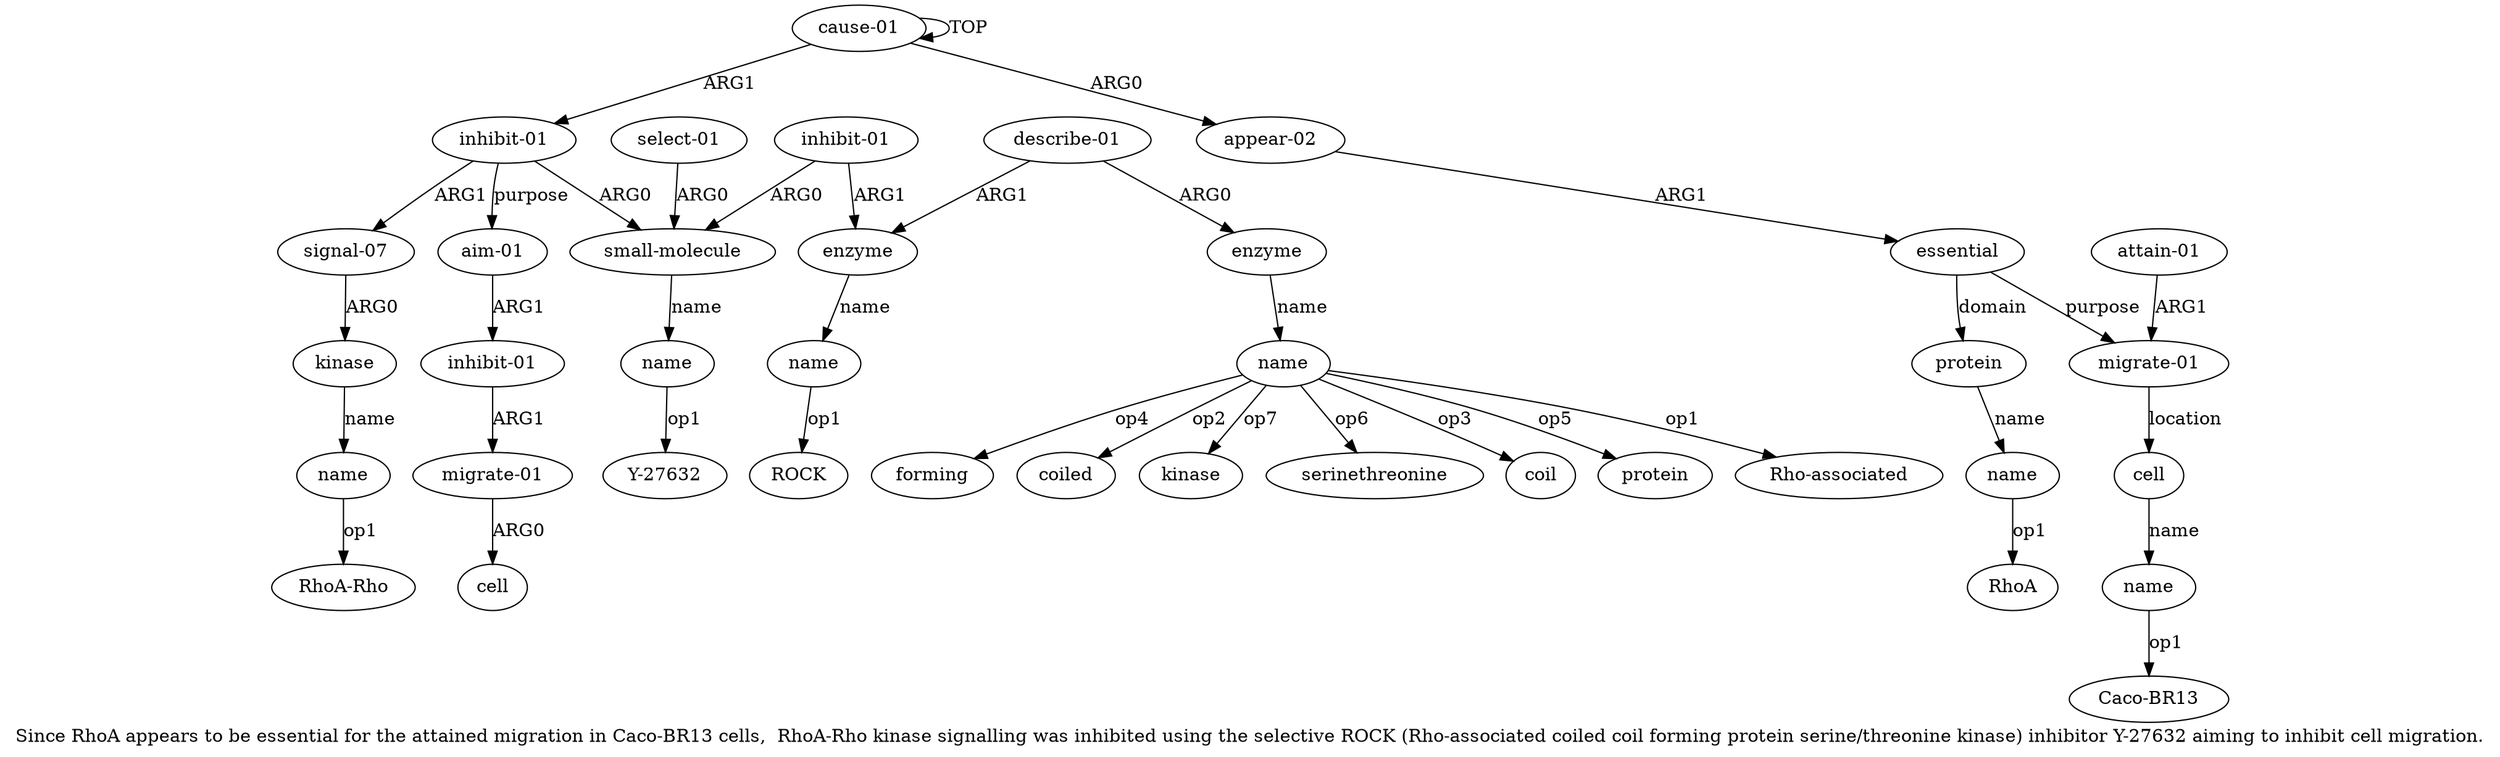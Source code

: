 digraph  {
	graph [label="Since RhoA appears to be essential for the attained migration in Caco-BR13 cells,  RhoA-Rho kinase signalling was inhibited using \
the selective ROCK (Rho-associated coiled coil forming protein serine/threonine kinase) inhibitor Y-27632 aiming to inhibit cell \
migration."];
	node [label="\N"];
	a20	 [color=black,
		gold_ind=20,
		gold_label=kinase,
		label=kinase,
		test_ind=20,
		test_label=kinase];
	a21	 [color=black,
		gold_ind=21,
		gold_label=name,
		label=name,
		test_ind=21,
		test_label=name];
	a20 -> a21 [key=0,
	color=black,
	gold_label=name,
	label=name,
	test_label=name];
"a21 RhoA-Rho" [color=black,
	gold_ind=-1,
	gold_label="RhoA-Rho",
	label="RhoA-Rho",
	test_ind=-1,
	test_label="RhoA-Rho"];
a21 -> "a21 RhoA-Rho" [key=0,
color=black,
gold_label=op1,
label=op1,
test_label=op1];
a22 [color=black,
gold_ind=22,
gold_label="aim-01",
label="aim-01",
test_ind=22,
test_label="aim-01"];
a23 [color=black,
gold_ind=23,
gold_label="inhibit-01",
label="inhibit-01",
test_ind=23,
test_label="inhibit-01"];
a22 -> a23 [key=0,
color=black,
gold_label=ARG1,
label=ARG1,
test_label=ARG1];
a24 [color=black,
gold_ind=24,
gold_label="migrate-01",
label="migrate-01",
test_ind=24,
test_label="migrate-01"];
a23 -> a24 [key=0,
color=black,
gold_label=ARG1,
label=ARG1,
test_label=ARG1];
a25 [color=black,
gold_ind=25,
gold_label=cell,
label=cell,
test_ind=25,
test_label=cell];
a24 -> a25 [key=0,
color=black,
gold_label=ARG0,
label=ARG0,
test_label=ARG0];
"a4 RhoA" [color=black,
gold_ind=-1,
gold_label=RhoA,
label=RhoA,
test_ind=-1,
test_label=RhoA];
"a8 Caco-BR13" [color=black,
gold_ind=-1,
gold_label="Caco-BR13",
label="Caco-BR13",
test_ind=-1,
test_label="Caco-BR13"];
"a14 ROCK" [color=black,
gold_ind=-1,
gold_label=ROCK,
label=ROCK,
test_ind=-1,
test_label=ROCK];
"a17 coiled" [color=black,
gold_ind=-1,
gold_label=coiled,
label=coiled,
test_ind=-1,
test_label=coiled];
"a17 kinase" [color=black,
gold_ind=-1,
gold_label=kinase,
label=kinase,
test_ind=-1,
test_label=kinase];
"a17 serinethreonine" [color=black,
gold_ind=-1,
gold_label=serinethreonine,
label=serinethreonine,
test_ind=-1,
test_label=serinethreonine];
a15 [color=black,
gold_ind=15,
gold_label="describe-01",
label="describe-01",
test_ind=15,
test_label="describe-01"];
a16 [color=black,
gold_ind=16,
gold_label=enzyme,
label=enzyme,
test_ind=16,
test_label=enzyme];
a15 -> a16 [key=0,
color=black,
gold_label=ARG0,
label=ARG0,
test_label=ARG0];
a13 [color=black,
gold_ind=13,
gold_label=enzyme,
label=enzyme,
test_ind=13,
test_label=enzyme];
a15 -> a13 [key=0,
color=black,
gold_label=ARG1,
label=ARG1,
test_label=ARG1];
a14 [color=black,
gold_ind=14,
gold_label=name,
label=name,
test_ind=14,
test_label=name];
a14 -> "a14 ROCK" [key=0,
color=black,
gold_label=op1,
label=op1,
test_label=op1];
a17 [color=black,
gold_ind=17,
gold_label=name,
label=name,
test_ind=17,
test_label=name];
a17 -> "a17 coiled" [key=0,
color=black,
gold_label=op2,
label=op2,
test_label=op2];
a17 -> "a17 kinase" [key=0,
color=black,
gold_label=op7,
label=op7,
test_label=op7];
a17 -> "a17 serinethreonine" [key=0,
color=black,
gold_label=op6,
label=op6,
test_label=op6];
"a17 coil" [color=black,
gold_ind=-1,
gold_label=coil,
label=coil,
test_ind=-1,
test_label=coil];
a17 -> "a17 coil" [key=0,
color=black,
gold_label=op3,
label=op3,
test_label=op3];
"a17 protein" [color=black,
gold_ind=-1,
gold_label=protein,
label=protein,
test_ind=-1,
test_label=protein];
a17 -> "a17 protein" [key=0,
color=black,
gold_label=op5,
label=op5,
test_label=op5];
"a17 Rho-associated" [color=black,
gold_ind=-1,
gold_label="Rho-associated",
label="Rho-associated",
test_ind=-1,
test_label="Rho-associated"];
a17 -> "a17 Rho-associated" [key=0,
color=black,
gold_label=op1,
label=op1,
test_label=op1];
"a17 forming" [color=black,
gold_ind=-1,
gold_label=forming,
label=forming,
test_ind=-1,
test_label=forming];
a17 -> "a17 forming" [key=0,
color=black,
gold_label=op4,
label=op4,
test_label=op4];
a16 -> a17 [key=0,
color=black,
gold_label=name,
label=name,
test_label=name];
a11 [color=black,
gold_ind=11,
gold_label=name,
label=name,
test_ind=11,
test_label=name];
"a11 Y-27632" [color=black,
gold_ind=-1,
gold_label="Y-27632",
label="Y-27632",
test_ind=-1,
test_label="Y-27632"];
a11 -> "a11 Y-27632" [key=0,
color=black,
gold_label=op1,
label=op1,
test_label=op1];
a10 [color=black,
gold_ind=10,
gold_label="small-molecule",
label="small-molecule",
test_ind=10,
test_label="small-molecule"];
a10 -> a11 [key=0,
color=black,
gold_label=name,
label=name,
test_label=name];
a13 -> a14 [key=0,
color=black,
gold_label=name,
label=name,
test_label=name];
a12 [color=black,
gold_ind=12,
gold_label="inhibit-01",
label="inhibit-01",
test_ind=12,
test_label="inhibit-01"];
a12 -> a10 [key=0,
color=black,
gold_label=ARG0,
label=ARG0,
test_label=ARG0];
a12 -> a13 [key=0,
color=black,
gold_label=ARG1,
label=ARG1,
test_label=ARG1];
a19 [color=black,
gold_ind=19,
gold_label="signal-07",
label="signal-07",
test_ind=19,
test_label="signal-07"];
a19 -> a20 [key=0,
color=black,
gold_label=ARG0,
label=ARG0,
test_label=ARG0];
a18 [color=black,
gold_ind=18,
gold_label="select-01",
label="select-01",
test_ind=18,
test_label="select-01"];
a18 -> a10 [key=0,
color=black,
gold_label=ARG0,
label=ARG0,
test_label=ARG0];
a1 [color=black,
gold_ind=1,
gold_label="appear-02",
label="appear-02",
test_ind=1,
test_label="appear-02"];
a2 [color=black,
gold_ind=2,
gold_label=essential,
label=essential,
test_ind=2,
test_label=essential];
a1 -> a2 [key=0,
color=black,
gold_label=ARG1,
label=ARG1,
test_label=ARG1];
a0 [color=black,
gold_ind=0,
gold_label="cause-01",
label="cause-01",
test_ind=0,
test_label="cause-01"];
a0 -> a1 [key=0,
color=black,
gold_label=ARG0,
label=ARG0,
test_label=ARG0];
a0 -> a0 [key=0,
color=black,
gold_label=TOP,
label=TOP,
test_label=TOP];
a9 [color=black,
gold_ind=9,
gold_label="inhibit-01",
label="inhibit-01",
test_ind=9,
test_label="inhibit-01"];
a0 -> a9 [key=0,
color=black,
gold_label=ARG1,
label=ARG1,
test_label=ARG1];
a3 [color=black,
gold_ind=3,
gold_label=protein,
label=protein,
test_ind=3,
test_label=protein];
a4 [color=black,
gold_ind=4,
gold_label=name,
label=name,
test_ind=4,
test_label=name];
a3 -> a4 [key=0,
color=black,
gold_label=name,
label=name,
test_label=name];
a2 -> a3 [key=0,
color=black,
gold_label=domain,
label=domain,
test_label=domain];
a5 [color=black,
gold_ind=5,
gold_label="migrate-01",
label="migrate-01",
test_ind=5,
test_label="migrate-01"];
a2 -> a5 [key=0,
color=black,
gold_label=purpose,
label=purpose,
test_label=purpose];
a7 [color=black,
gold_ind=7,
gold_label=cell,
label=cell,
test_ind=7,
test_label=cell];
a5 -> a7 [key=0,
color=black,
gold_label=location,
label=location,
test_label=location];
a4 -> "a4 RhoA" [key=0,
color=black,
gold_label=op1,
label=op1,
test_label=op1];
a8 [color=black,
gold_ind=8,
gold_label=name,
label=name,
test_ind=8,
test_label=name];
a7 -> a8 [key=0,
color=black,
gold_label=name,
label=name,
test_label=name];
a6 [color=black,
gold_ind=6,
gold_label="attain-01",
label="attain-01",
test_ind=6,
test_label="attain-01"];
a6 -> a5 [key=0,
color=black,
gold_label=ARG1,
label=ARG1,
test_label=ARG1];
a9 -> a22 [key=0,
color=black,
gold_label=purpose,
label=purpose,
test_label=purpose];
a9 -> a10 [key=0,
color=black,
gold_label=ARG0,
label=ARG0,
test_label=ARG0];
a9 -> a19 [key=0,
color=black,
gold_label=ARG1,
label=ARG1,
test_label=ARG1];
a8 -> "a8 Caco-BR13" [key=0,
color=black,
gold_label=op1,
label=op1,
test_label=op1];
}
